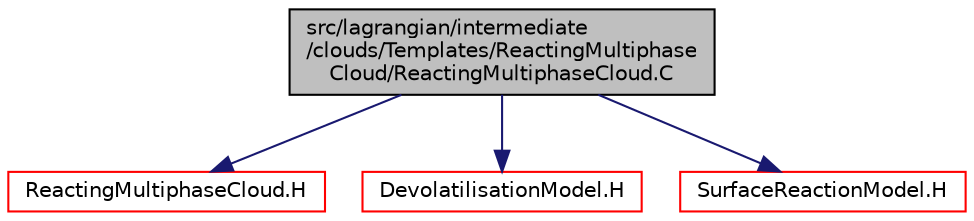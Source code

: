 digraph "src/lagrangian/intermediate/clouds/Templates/ReactingMultiphaseCloud/ReactingMultiphaseCloud.C"
{
  bgcolor="transparent";
  edge [fontname="Helvetica",fontsize="10",labelfontname="Helvetica",labelfontsize="10"];
  node [fontname="Helvetica",fontsize="10",shape=record];
  Node1 [label="src/lagrangian/intermediate\l/clouds/Templates/ReactingMultiphase\lCloud/ReactingMultiphaseCloud.C",height=0.2,width=0.4,color="black", fillcolor="grey75", style="filled", fontcolor="black"];
  Node1 -> Node2 [color="midnightblue",fontsize="10",style="solid",fontname="Helvetica"];
  Node2 [label="ReactingMultiphaseCloud.H",height=0.2,width=0.4,color="red",URL="$a06471.html"];
  Node1 -> Node3 [color="midnightblue",fontsize="10",style="solid",fontname="Helvetica"];
  Node3 [label="DevolatilisationModel.H",height=0.2,width=0.4,color="red",URL="$a06822.html"];
  Node1 -> Node4 [color="midnightblue",fontsize="10",style="solid",fontname="Helvetica"];
  Node4 [label="SurfaceReactionModel.H",height=0.2,width=0.4,color="red",URL="$a06841.html"];
}
